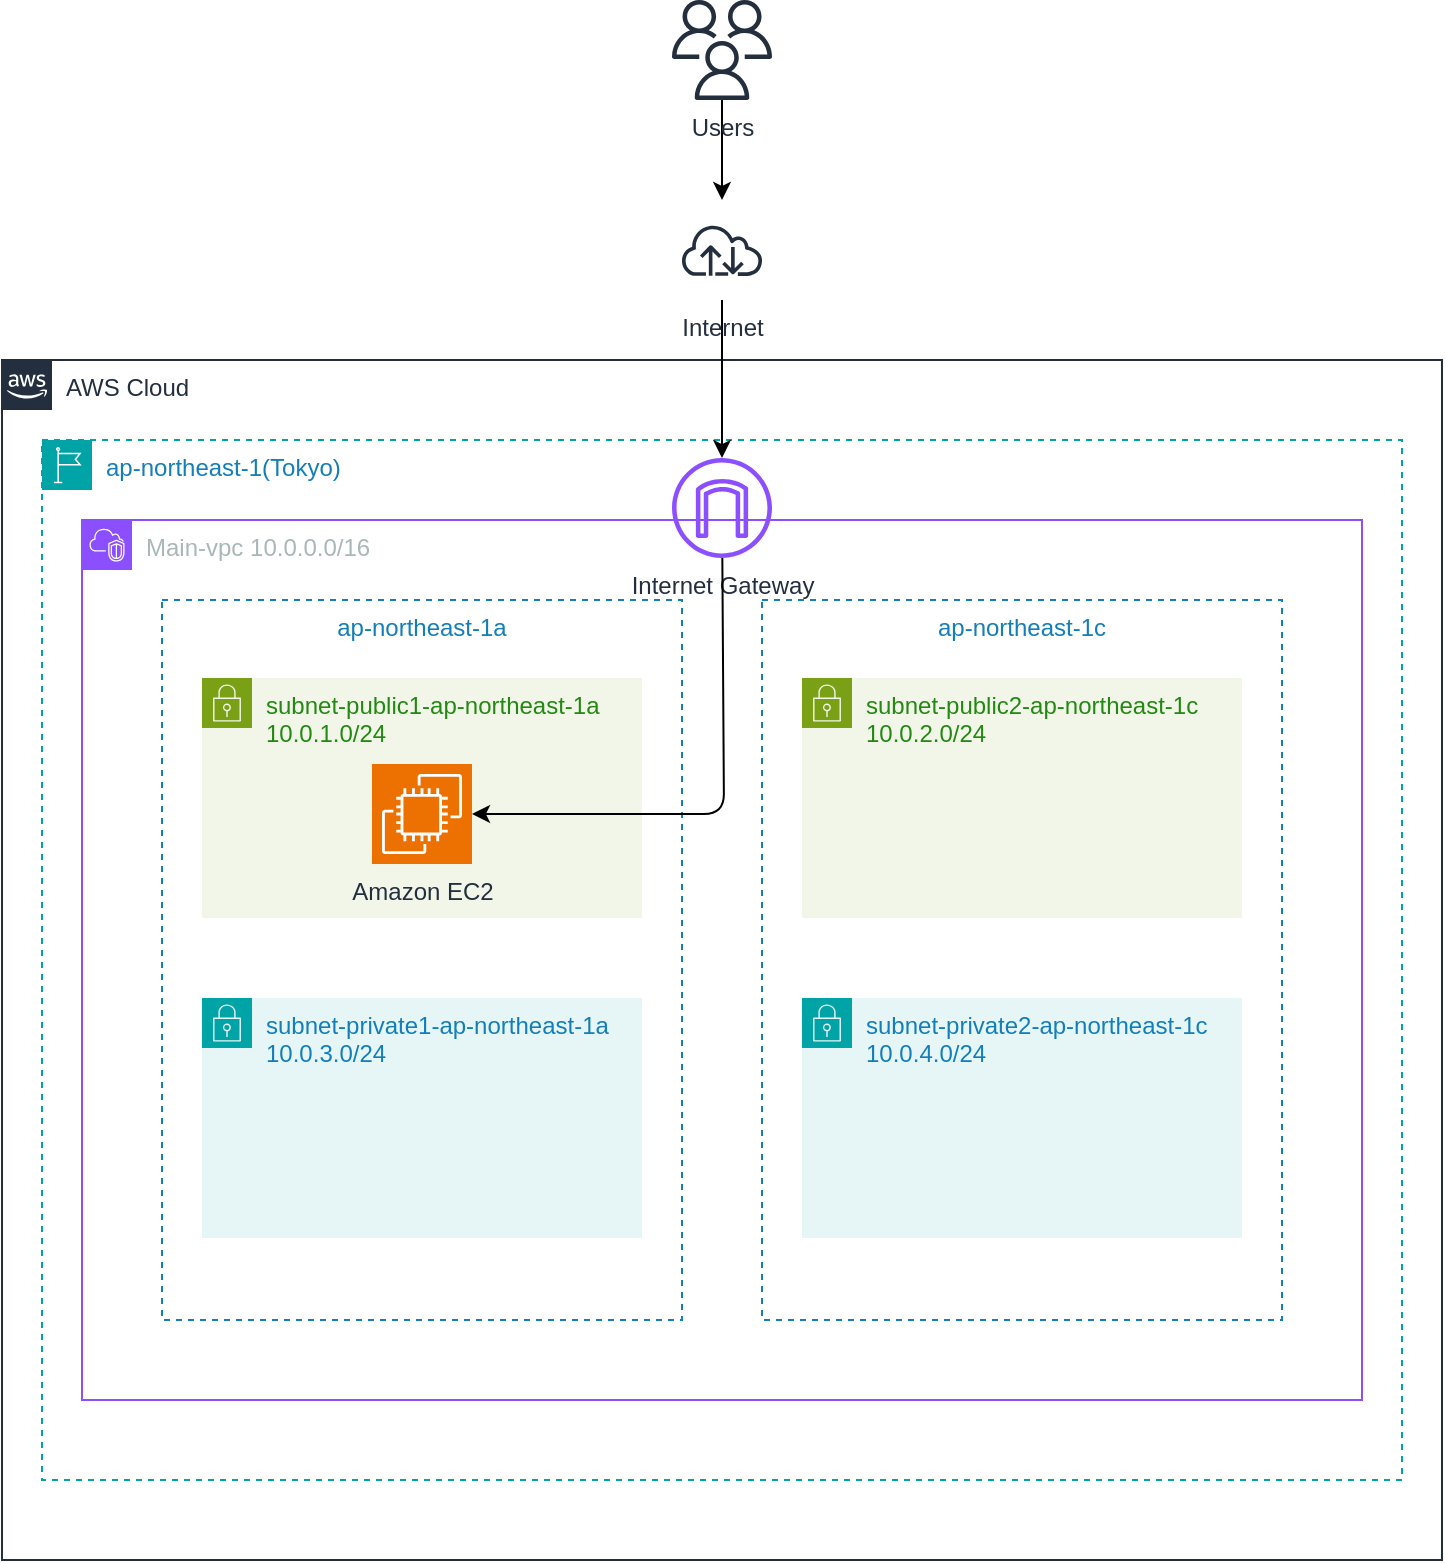 <mxfile>
    <diagram id="q-Un3dO3R4x38Tj4W52o" name="構成図">
        <mxGraphModel dx="1289" dy="908" grid="1" gridSize="10" guides="1" tooltips="1" connect="1" arrows="1" fold="1" page="1" pageScale="1" pageWidth="827" pageHeight="1169" background="#FFFFFF" math="0" shadow="0">
            <root>
                <mxCell id="0"/>
                <mxCell id="1" parent="0"/>
                <mxCell id="fOEvviLvVWvWSow8_xro-1" value="AWS Cloud" style="points=[[0,0],[0.25,0],[0.5,0],[0.75,0],[1,0],[1,0.25],[1,0.5],[1,0.75],[1,1],[0.75,1],[0.5,1],[0.25,1],[0,1],[0,0.75],[0,0.5],[0,0.25]];outlineConnect=0;gradientColor=none;html=1;whiteSpace=wrap;fontSize=12;fontStyle=0;container=1;pointerEvents=0;collapsible=0;recursiveResize=0;shape=mxgraph.aws4.group;grIcon=mxgraph.aws4.group_aws_cloud_alt;strokeColor=#232F3E;fillColor=none;verticalAlign=top;align=left;spacingLeft=30;fontColor=#232F3E;dashed=0;" parent="1" vertex="1">
                    <mxGeometry x="59" y="361" width="720" height="600" as="geometry"/>
                </mxCell>
                <mxCell id="fOEvviLvVWvWSow8_xro-4" value="ap-northeast-1(Tokyo)" style="points=[[0,0],[0.25,0],[0.5,0],[0.75,0],[1,0],[1,0.25],[1,0.5],[1,0.75],[1,1],[0.75,1],[0.5,1],[0.25,1],[0,1],[0,0.75],[0,0.5],[0,0.25]];outlineConnect=0;gradientColor=none;html=1;whiteSpace=wrap;fontSize=12;fontStyle=0;container=1;pointerEvents=0;collapsible=0;recursiveResize=0;shape=mxgraph.aws4.group;grIcon=mxgraph.aws4.group_region;strokeColor=#00A4A6;fillColor=none;verticalAlign=top;align=left;spacingLeft=30;fontColor=#147EBA;dashed=1;" parent="fOEvviLvVWvWSow8_xro-1" vertex="1">
                    <mxGeometry x="20" y="40" width="680" height="520" as="geometry"/>
                </mxCell>
                <mxCell id="fOEvviLvVWvWSow8_xro-5" value="Main-vpc 10.0.0.0/16" style="points=[[0,0],[0.25,0],[0.5,0],[0.75,0],[1,0],[1,0.25],[1,0.5],[1,0.75],[1,1],[0.75,1],[0.5,1],[0.25,1],[0,1],[0,0.75],[0,0.5],[0,0.25]];outlineConnect=0;gradientColor=none;html=1;whiteSpace=wrap;fontSize=12;fontStyle=0;container=1;pointerEvents=0;collapsible=0;recursiveResize=0;shape=mxgraph.aws4.group;grIcon=mxgraph.aws4.group_vpc2;strokeColor=#8C4FFF;fillColor=none;verticalAlign=top;align=left;spacingLeft=30;fontColor=#AAB7B8;dashed=0;" parent="fOEvviLvVWvWSow8_xro-4" vertex="1">
                    <mxGeometry x="20" y="40" width="640" height="440" as="geometry"/>
                </mxCell>
                <mxCell id="fOEvviLvVWvWSow8_xro-8" value="ap-northeast-1a" style="fillColor=none;strokeColor=#147EBA;dashed=1;verticalAlign=top;fontStyle=0;fontColor=#147EBA;whiteSpace=wrap;html=1;" parent="fOEvviLvVWvWSow8_xro-5" vertex="1">
                    <mxGeometry x="40" y="40" width="260" height="360" as="geometry"/>
                </mxCell>
                <mxCell id="fOEvviLvVWvWSow8_xro-9" value="subnet-public1-ap-northeast-1a 10.0.1.0/24" style="points=[[0,0],[0.25,0],[0.5,0],[0.75,0],[1,0],[1,0.25],[1,0.5],[1,0.75],[1,1],[0.75,1],[0.5,1],[0.25,1],[0,1],[0,0.75],[0,0.5],[0,0.25]];outlineConnect=0;gradientColor=none;html=1;whiteSpace=wrap;fontSize=12;fontStyle=0;container=1;pointerEvents=0;collapsible=0;recursiveResize=0;shape=mxgraph.aws4.group;grIcon=mxgraph.aws4.group_security_group;grStroke=0;strokeColor=#7AA116;fillColor=#F2F6E8;verticalAlign=top;align=left;spacingLeft=30;fontColor=#248814;dashed=0;" parent="fOEvviLvVWvWSow8_xro-5" vertex="1">
                    <mxGeometry x="60" y="79" width="220" height="120" as="geometry"/>
                </mxCell>
                <mxCell id="iMe-15nR2G2ZmfNN1JmE-7" value="Amazon EC2" style="sketch=0;points=[[0,0,0],[0.25,0,0],[0.5,0,0],[0.75,0,0],[1,0,0],[0,1,0],[0.25,1,0],[0.5,1,0],[0.75,1,0],[1,1,0],[0,0.25,0],[0,0.5,0],[0,0.75,0],[1,0.25,0],[1,0.5,0],[1,0.75,0]];outlineConnect=0;fontColor=#232F3E;fillColor=#ED7100;strokeColor=#ffffff;dashed=0;verticalLabelPosition=bottom;verticalAlign=top;align=center;html=1;fontSize=12;fontStyle=0;aspect=fixed;shape=mxgraph.aws4.resourceIcon;resIcon=mxgraph.aws4.ec2;" parent="fOEvviLvVWvWSow8_xro-9" vertex="1">
                    <mxGeometry x="85" y="43" width="50" height="50" as="geometry"/>
                </mxCell>
                <mxCell id="fOEvviLvVWvWSow8_xro-17" value="subnet-private1-ap-northeast-1a 10.0.3.0/24" style="points=[[0,0],[0.25,0],[0.5,0],[0.75,0],[1,0],[1,0.25],[1,0.5],[1,0.75],[1,1],[0.75,1],[0.5,1],[0.25,1],[0,1],[0,0.75],[0,0.5],[0,0.25]];outlineConnect=0;gradientColor=none;html=1;whiteSpace=wrap;fontSize=12;fontStyle=0;container=1;pointerEvents=0;collapsible=0;recursiveResize=0;shape=mxgraph.aws4.group;grIcon=mxgraph.aws4.group_security_group;grStroke=0;strokeColor=#00A4A6;fillColor=#E6F6F7;verticalAlign=top;align=left;spacingLeft=30;fontColor=#147EBA;dashed=0;" parent="fOEvviLvVWvWSow8_xro-5" vertex="1">
                    <mxGeometry x="60" y="239" width="220" height="120" as="geometry"/>
                </mxCell>
                <mxCell id="fOEvviLvVWvWSow8_xro-6" value="ap-northeast-1c" style="fillColor=none;strokeColor=#147EBA;dashed=1;verticalAlign=top;fontStyle=0;fontColor=#147EBA;whiteSpace=wrap;html=1;" parent="fOEvviLvVWvWSow8_xro-5" vertex="1">
                    <mxGeometry x="340" y="40" width="260" height="360" as="geometry"/>
                </mxCell>
                <mxCell id="fOEvviLvVWvWSow8_xro-26" value="&lt;span style=&quot;color: rgb(20, 126, 186);&quot;&gt;subnet-private2-ap-northeast-1c 10.0.4.0/24&lt;/span&gt;" style="points=[[0,0],[0.25,0],[0.5,0],[0.75,0],[1,0],[1,0.25],[1,0.5],[1,0.75],[1,1],[0.75,1],[0.5,1],[0.25,1],[0,1],[0,0.75],[0,0.5],[0,0.25]];outlineConnect=0;gradientColor=none;html=1;whiteSpace=wrap;fontSize=12;fontStyle=0;container=1;pointerEvents=0;collapsible=0;recursiveResize=0;shape=mxgraph.aws4.group;grIcon=mxgraph.aws4.group_security_group;grStroke=0;strokeColor=#00A4A6;fillColor=#E6F6F7;verticalAlign=top;align=left;spacingLeft=30;fontColor=#147EBA;dashed=0;" parent="fOEvviLvVWvWSow8_xro-5" vertex="1">
                    <mxGeometry x="360" y="239" width="220" height="120" as="geometry"/>
                </mxCell>
                <mxCell id="fOEvviLvVWvWSow8_xro-16" value="&lt;span style=&quot;color: rgb(36, 136, 20);&quot;&gt;subnet-public2-ap-northeast-1c 10.0.2.0/24&lt;/span&gt;" style="points=[[0,0],[0.25,0],[0.5,0],[0.75,0],[1,0],[1,0.25],[1,0.5],[1,0.75],[1,1],[0.75,1],[0.5,1],[0.25,1],[0,1],[0,0.75],[0,0.5],[0,0.25]];outlineConnect=0;gradientColor=none;html=1;whiteSpace=wrap;fontSize=12;fontStyle=0;container=1;pointerEvents=0;collapsible=0;recursiveResize=0;shape=mxgraph.aws4.group;grIcon=mxgraph.aws4.group_security_group;grStroke=0;strokeColor=#7AA116;fillColor=#F2F6E8;verticalAlign=top;align=left;spacingLeft=30;fontColor=#248814;dashed=0;" parent="fOEvviLvVWvWSow8_xro-5" vertex="1">
                    <mxGeometry x="360" y="79" width="220" height="120" as="geometry"/>
                </mxCell>
                <mxCell id="iMe-15nR2G2ZmfNN1JmE-10" value="Internet Gateway" style="sketch=0;outlineConnect=0;fontColor=#232F3E;gradientColor=none;fillColor=#8C4FFF;strokeColor=none;dashed=0;verticalLabelPosition=bottom;verticalAlign=top;align=center;html=1;fontSize=12;fontStyle=0;aspect=fixed;pointerEvents=1;shape=mxgraph.aws4.internet_gateway;" parent="fOEvviLvVWvWSow8_xro-5" vertex="1">
                    <mxGeometry x="295" y="-31" width="50" height="50" as="geometry"/>
                </mxCell>
                <mxCell id="4" style="edgeStyle=none;html=1;entryX=1;entryY=0.5;entryDx=0;entryDy=0;entryPerimeter=0;" edge="1" parent="fOEvviLvVWvWSow8_xro-5" source="iMe-15nR2G2ZmfNN1JmE-10" target="iMe-15nR2G2ZmfNN1JmE-7">
                    <mxGeometry relative="1" as="geometry">
                        <Array as="points">
                            <mxPoint x="321" y="147"/>
                        </Array>
                    </mxGeometry>
                </mxCell>
                <mxCell id="NsWvFkqhI_Q1HSzJDOLT-11" style="edgeStyle=none;html=1;" parent="1" source="iMe-15nR2G2ZmfNN1JmE-11" target="iMe-15nR2G2ZmfNN1JmE-10" edge="1">
                    <mxGeometry relative="1" as="geometry">
                        <mxPoint x="439" y="266" as="targetPoint"/>
                        <Array as="points"/>
                    </mxGeometry>
                </mxCell>
                <mxCell id="iMe-15nR2G2ZmfNN1JmE-11" value="Internet" style="sketch=0;outlineConnect=0;fontColor=#232F3E;gradientColor=none;strokeColor=#232F3E;fillColor=#ffffff;dashed=0;verticalLabelPosition=bottom;verticalAlign=top;align=center;html=1;fontSize=12;fontStyle=0;aspect=fixed;shape=mxgraph.aws4.resourceIcon;resIcon=mxgraph.aws4.internet;" parent="1" vertex="1">
                    <mxGeometry x="394" y="281" width="50" height="50" as="geometry"/>
                </mxCell>
                <mxCell id="NsWvFkqhI_Q1HSzJDOLT-14" style="edgeStyle=none;html=1;" parent="1" source="NsWvFkqhI_Q1HSzJDOLT-13" target="iMe-15nR2G2ZmfNN1JmE-11" edge="1">
                    <mxGeometry relative="1" as="geometry"/>
                </mxCell>
                <mxCell id="NsWvFkqhI_Q1HSzJDOLT-13" value="Users" style="sketch=0;outlineConnect=0;fontColor=#232F3E;gradientColor=none;fillColor=#232F3D;strokeColor=none;dashed=0;verticalLabelPosition=bottom;verticalAlign=top;align=center;html=1;fontSize=12;fontStyle=0;aspect=fixed;pointerEvents=1;shape=mxgraph.aws4.users;" parent="1" vertex="1">
                    <mxGeometry x="394" y="181" width="50" height="50" as="geometry"/>
                </mxCell>
            </root>
        </mxGraphModel>
    </diagram>
    <diagram id="in1Zroe6WVqP2Q2ql38l" name="素材">
        <mxGraphModel dx="2140" dy="1930" grid="1" gridSize="10" guides="1" tooltips="1" connect="1" arrows="1" fold="1" page="1" pageScale="1" pageWidth="827" pageHeight="1169" math="0" shadow="0">
            <root>
                <mxCell id="0"/>
                <mxCell id="1" parent="0"/>
                <mxCell id="QnnOhZQ-ussMAWjXgIBm-1" value="EC2" style="sketch=0;points=[[0,0,0],[0.25,0,0],[0.5,0,0],[0.75,0,0],[1,0,0],[0,1,0],[0.25,1,0],[0.5,1,0],[0.75,1,0],[1,1,0],[0,0.25,0],[0,0.5,0],[0,0.75,0],[1,0.25,0],[1,0.5,0],[1,0.75,0]];outlineConnect=0;fontColor=#232F3E;fillColor=#ED7100;strokeColor=#ffffff;dashed=0;verticalLabelPosition=bottom;verticalAlign=top;align=center;html=1;fontSize=12;fontStyle=0;aspect=fixed;shape=mxgraph.aws4.resourceIcon;resIcon=mxgraph.aws4.ec2;" parent="1" vertex="1">
                    <mxGeometry x="480" y="680" width="78" height="78" as="geometry"/>
                </mxCell>
                <mxCell id="QnnOhZQ-ussMAWjXgIBm-2" value="RDS" style="sketch=0;points=[[0,0,0],[0.25,0,0],[0.5,0,0],[0.75,0,0],[1,0,0],[0,1,0],[0.25,1,0],[0.5,1,0],[0.75,1,0],[1,1,0],[0,0.25,0],[0,0.5,0],[0,0.75,0],[1,0.25,0],[1,0.5,0],[1,0.75,0]];outlineConnect=0;fontColor=#232F3E;fillColor=#C925D1;strokeColor=#ffffff;dashed=0;verticalLabelPosition=bottom;verticalAlign=top;align=center;html=1;fontSize=12;fontStyle=0;aspect=fixed;shape=mxgraph.aws4.resourceIcon;resIcon=mxgraph.aws4.rds;" parent="1" vertex="1">
                    <mxGeometry x="360" y="680" width="78" height="78" as="geometry"/>
                </mxCell>
                <mxCell id="QnnOhZQ-ussMAWjXgIBm-3" value="Application Load&lt;div&gt;Balancer&lt;/div&gt;" style="sketch=0;outlineConnect=0;fontColor=#232F3E;gradientColor=none;fillColor=#8C4FFF;strokeColor=none;dashed=0;verticalLabelPosition=bottom;verticalAlign=top;align=center;html=1;fontSize=12;fontStyle=0;aspect=fixed;pointerEvents=1;shape=mxgraph.aws4.application_load_balancer;" parent="1" vertex="1">
                    <mxGeometry x="240" y="680" width="78" height="78" as="geometry"/>
                </mxCell>
                <mxCell id="QnnOhZQ-ussMAWjXgIBm-5" value="Internet Gateway" style="sketch=0;outlineConnect=0;fontColor=#232F3E;gradientColor=none;fillColor=#8C4FFF;strokeColor=none;dashed=0;verticalLabelPosition=bottom;verticalAlign=top;align=center;html=1;fontSize=12;fontStyle=0;aspect=fixed;pointerEvents=1;shape=mxgraph.aws4.internet_gateway;" parent="1" vertex="1">
                    <mxGeometry x="120" y="680" width="78" height="78" as="geometry"/>
                </mxCell>
                <mxCell id="QnnOhZQ-ussMAWjXgIBm-6" value="Internet" style="sketch=0;outlineConnect=0;fontColor=#232F3E;gradientColor=none;strokeColor=#232F3E;fillColor=#ffffff;dashed=0;verticalLabelPosition=bottom;verticalAlign=top;align=center;html=1;fontSize=12;fontStyle=0;aspect=fixed;shape=mxgraph.aws4.resourceIcon;resIcon=mxgraph.aws4.internet;" parent="1" vertex="1">
                    <mxGeometry x="118" y="560" width="80" height="80" as="geometry"/>
                </mxCell>
                <mxCell id="QnnOhZQ-ussMAWjXgIBm-7" value="Client" style="sketch=0;outlineConnect=0;fontColor=#232F3E;gradientColor=none;fillColor=#232F3D;strokeColor=none;dashed=0;verticalLabelPosition=bottom;verticalAlign=top;align=center;html=1;fontSize=12;fontStyle=0;aspect=fixed;pointerEvents=1;shape=mxgraph.aws4.client;" parent="1" vertex="1">
                    <mxGeometry x="240" y="562" width="78" height="76" as="geometry"/>
                </mxCell>
                <mxCell id="grDU0qcd3X5MPrkwT9e0-1" value="Amazon S3" style="sketch=0;points=[[0,0,0],[0.25,0,0],[0.5,0,0],[0.75,0,0],[1,0,0],[0,1,0],[0.25,1,0],[0.5,1,0],[0.75,1,0],[1,1,0],[0,0.25,0],[0,0.5,0],[0,0.75,0],[1,0.25,0],[1,0.5,0],[1,0.75,0]];outlineConnect=0;fontColor=#232F3E;fillColor=#7AA116;strokeColor=#ffffff;dashed=0;verticalLabelPosition=bottom;verticalAlign=top;align=center;html=1;fontSize=12;fontStyle=0;aspect=fixed;shape=mxgraph.aws4.resourceIcon;resIcon=mxgraph.aws4.s3;" parent="1" vertex="1">
                    <mxGeometry x="360" y="560" width="78" height="78" as="geometry"/>
                </mxCell>
            </root>
        </mxGraphModel>
    </diagram>
</mxfile>